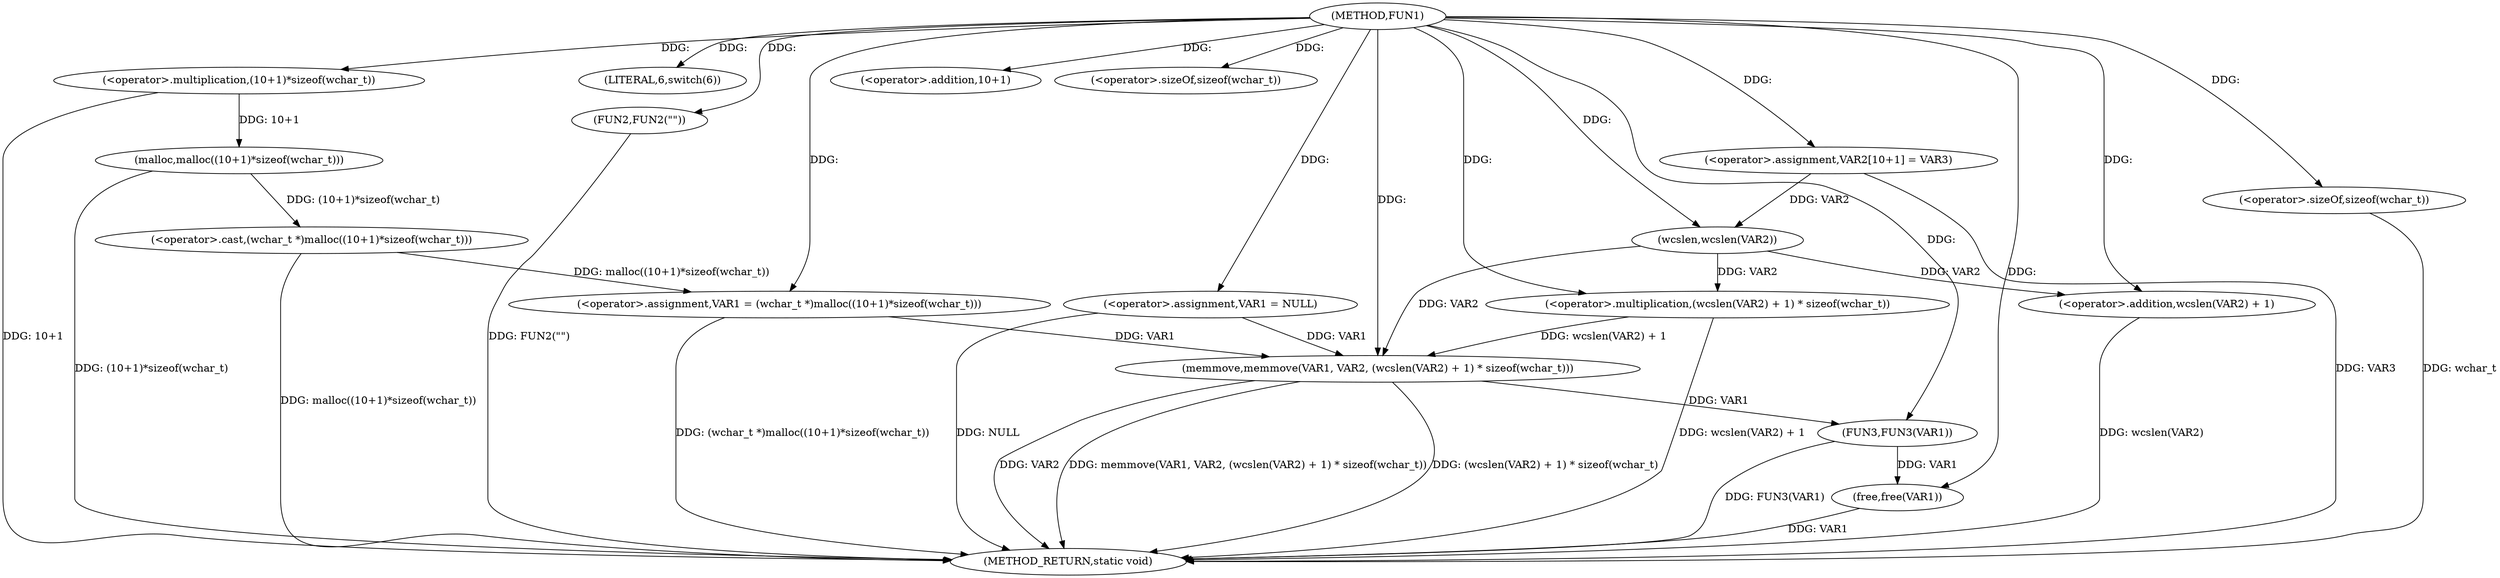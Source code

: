digraph FUN1 {  
"1000100" [label = "(METHOD,FUN1)" ]
"1000145" [label = "(METHOD_RETURN,static void)" ]
"1000103" [label = "(<operator>.assignment,VAR1 = NULL)" ]
"1000107" [label = "(LITERAL,6,switch(6))" ]
"1000110" [label = "(<operator>.assignment,VAR1 = (wchar_t *)malloc((10+1)*sizeof(wchar_t)))" ]
"1000112" [label = "(<operator>.cast,(wchar_t *)malloc((10+1)*sizeof(wchar_t)))" ]
"1000114" [label = "(malloc,malloc((10+1)*sizeof(wchar_t)))" ]
"1000115" [label = "(<operator>.multiplication,(10+1)*sizeof(wchar_t))" ]
"1000116" [label = "(<operator>.addition,10+1)" ]
"1000119" [label = "(<operator>.sizeOf,sizeof(wchar_t))" ]
"1000123" [label = "(FUN2,FUN2(\"\"))" ]
"1000128" [label = "(<operator>.assignment,VAR2[10+1] = VAR3)" ]
"1000131" [label = "(memmove,memmove(VAR1, VAR2, (wcslen(VAR2) + 1) * sizeof(wchar_t)))" ]
"1000134" [label = "(<operator>.multiplication,(wcslen(VAR2) + 1) * sizeof(wchar_t))" ]
"1000135" [label = "(<operator>.addition,wcslen(VAR2) + 1)" ]
"1000136" [label = "(wcslen,wcslen(VAR2))" ]
"1000139" [label = "(<operator>.sizeOf,sizeof(wchar_t))" ]
"1000141" [label = "(FUN3,FUN3(VAR1))" ]
"1000143" [label = "(free,free(VAR1))" ]
  "1000128" -> "1000145"  [ label = "DDG: VAR3"] 
  "1000103" -> "1000145"  [ label = "DDG: NULL"] 
  "1000112" -> "1000145"  [ label = "DDG: malloc((10+1)*sizeof(wchar_t))"] 
  "1000139" -> "1000145"  [ label = "DDG: wchar_t"] 
  "1000114" -> "1000145"  [ label = "DDG: (10+1)*sizeof(wchar_t)"] 
  "1000115" -> "1000145"  [ label = "DDG: 10+1"] 
  "1000131" -> "1000145"  [ label = "DDG: memmove(VAR1, VAR2, (wcslen(VAR2) + 1) * sizeof(wchar_t))"] 
  "1000123" -> "1000145"  [ label = "DDG: FUN2(\"\")"] 
  "1000141" -> "1000145"  [ label = "DDG: FUN3(VAR1)"] 
  "1000143" -> "1000145"  [ label = "DDG: VAR1"] 
  "1000131" -> "1000145"  [ label = "DDG: (wcslen(VAR2) + 1) * sizeof(wchar_t)"] 
  "1000131" -> "1000145"  [ label = "DDG: VAR2"] 
  "1000110" -> "1000145"  [ label = "DDG: (wchar_t *)malloc((10+1)*sizeof(wchar_t))"] 
  "1000134" -> "1000145"  [ label = "DDG: wcslen(VAR2) + 1"] 
  "1000135" -> "1000145"  [ label = "DDG: wcslen(VAR2)"] 
  "1000100" -> "1000103"  [ label = "DDG: "] 
  "1000100" -> "1000107"  [ label = "DDG: "] 
  "1000112" -> "1000110"  [ label = "DDG: malloc((10+1)*sizeof(wchar_t))"] 
  "1000100" -> "1000110"  [ label = "DDG: "] 
  "1000114" -> "1000112"  [ label = "DDG: (10+1)*sizeof(wchar_t)"] 
  "1000115" -> "1000114"  [ label = "DDG: 10+1"] 
  "1000100" -> "1000115"  [ label = "DDG: "] 
  "1000100" -> "1000116"  [ label = "DDG: "] 
  "1000100" -> "1000119"  [ label = "DDG: "] 
  "1000100" -> "1000123"  [ label = "DDG: "] 
  "1000100" -> "1000128"  [ label = "DDG: "] 
  "1000103" -> "1000131"  [ label = "DDG: VAR1"] 
  "1000110" -> "1000131"  [ label = "DDG: VAR1"] 
  "1000100" -> "1000131"  [ label = "DDG: "] 
  "1000136" -> "1000131"  [ label = "DDG: VAR2"] 
  "1000134" -> "1000131"  [ label = "DDG: wcslen(VAR2) + 1"] 
  "1000136" -> "1000134"  [ label = "DDG: VAR2"] 
  "1000100" -> "1000134"  [ label = "DDG: "] 
  "1000136" -> "1000135"  [ label = "DDG: VAR2"] 
  "1000128" -> "1000136"  [ label = "DDG: VAR2"] 
  "1000100" -> "1000136"  [ label = "DDG: "] 
  "1000100" -> "1000135"  [ label = "DDG: "] 
  "1000100" -> "1000139"  [ label = "DDG: "] 
  "1000131" -> "1000141"  [ label = "DDG: VAR1"] 
  "1000100" -> "1000141"  [ label = "DDG: "] 
  "1000141" -> "1000143"  [ label = "DDG: VAR1"] 
  "1000100" -> "1000143"  [ label = "DDG: "] 
}
